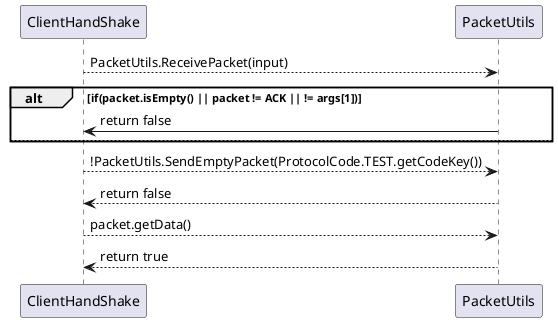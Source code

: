 @startuml

 ClientHandShake --> PacketUtils: PacketUtils.ReceivePacket(input)
 alt if(packet.isEmpty() || packet != ACK || != args[1])
 PacketUtils -> ClientHandShake: return false
 else
 end
 ClientHandShake --> PacketUtils: !PacketUtils.SendEmptyPacket(ProtocolCode.TEST.getCodeKey())
 PacketUtils --> ClientHandShake: return false
 ClientHandShake --> PacketUtils: packet.getData()
 PacketUtils --> ClientHandShake: return true

 @enduml